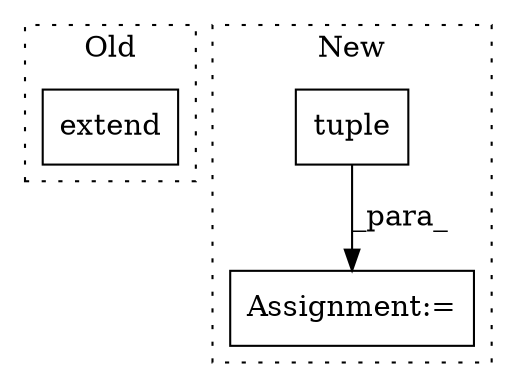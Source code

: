 digraph G {
subgraph cluster0 {
1 [label="extend" a="32" s="5112,5231" l="16,-3" shape="box"];
label = "Old";
style="dotted";
}
subgraph cluster1 {
2 [label="tuple" a="32" s="5084,5097" l="6,1" shape="box"];
3 [label="Assignment:=" a="7" s="5412" l="29" shape="box"];
label = "New";
style="dotted";
}
2 -> 3 [label="_para_"];
}